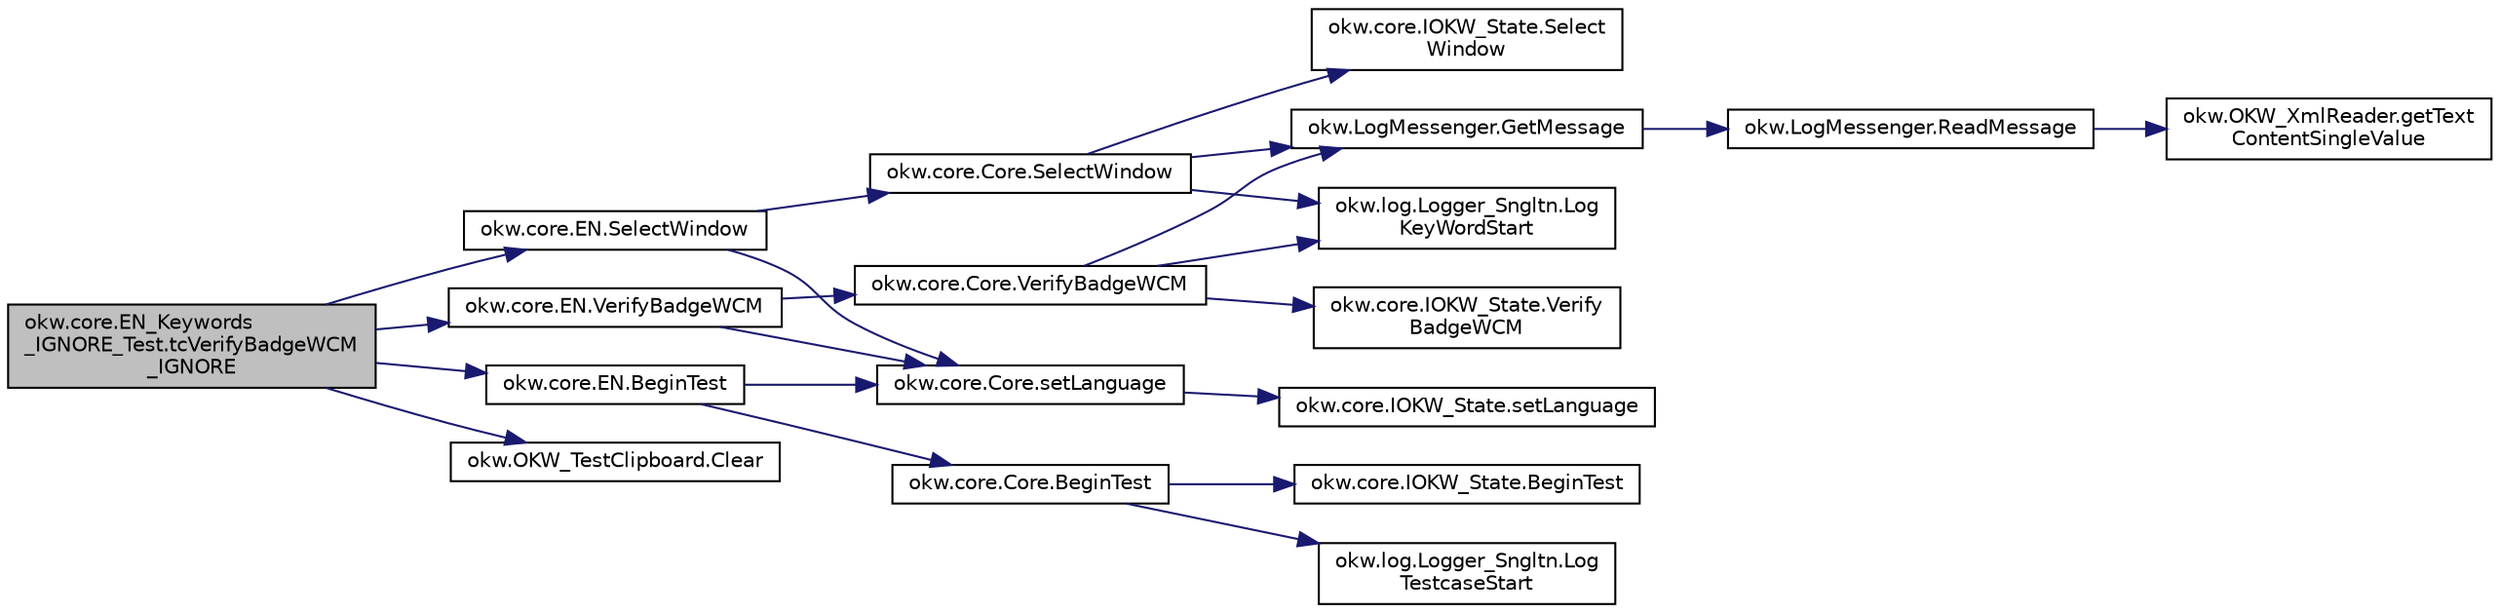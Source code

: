 digraph "okw.core.EN_Keywords_IGNORE_Test.tcVerifyBadgeWCM_IGNORE"
{
 // INTERACTIVE_SVG=YES
 // LATEX_PDF_SIZE
  edge [fontname="Helvetica",fontsize="10",labelfontname="Helvetica",labelfontsize="10"];
  node [fontname="Helvetica",fontsize="10",shape=record];
  rankdir="LR";
  Node506 [label="okw.core.EN_Keywords\l_IGNORE_Test.tcVerifyBadgeWCM\l_IGNORE",height=0.2,width=0.4,color="black", fillcolor="grey75", style="filled", fontcolor="black",tooltip=" "];
  Node506 -> Node507 [color="midnightblue",fontsize="10",style="solid",fontname="Helvetica"];
  Node507 [label="okw.core.EN.BeginTest",height=0.2,width=0.4,color="black", fillcolor="white", style="filled",URL="$classokw_1_1core_1_1_e_n.html#aef613b0a3e6bb8a9623984db145cae69",tooltip="Markiert den Anfang eines neuen Testfalls."];
  Node507 -> Node508 [color="midnightblue",fontsize="10",style="solid",fontname="Helvetica"];
  Node508 [label="okw.core.Core.setLanguage",height=0.2,width=0.4,color="black", fillcolor="white", style="filled",URL="$classokw_1_1core_1_1_core.html#ab4e0f723d27cb11c944ec4c82c426100",tooltip="Setzt die Sprache auf den gegebenen wert Language."];
  Node508 -> Node509 [color="midnightblue",fontsize="10",style="solid",fontname="Helvetica"];
  Node509 [label="okw.core.IOKW_State.setLanguage",height=0.2,width=0.4,color="black", fillcolor="white", style="filled",URL="$interfaceokw_1_1core_1_1_i_o_k_w___state.html#a866baa0bde08a47418f54d63bdb56097",tooltip="Interne Methode zum setzen der Sprache für die sprachabhängigen Ausgaben der Dokumentation (Log)."];
  Node507 -> Node510 [color="midnightblue",fontsize="10",style="solid",fontname="Helvetica"];
  Node510 [label="okw.core.Core.BeginTest",height=0.2,width=0.4,color="black", fillcolor="white", style="filled",URL="$classokw_1_1core_1_1_core.html#acfefe92468c9eb9e951846372726c4d8",tooltip="Markiert den Anfang eines neuen Testfalls."];
  Node510 -> Node511 [color="midnightblue",fontsize="10",style="solid",fontname="Helvetica"];
  Node511 [label="okw.log.Logger_Sngltn.Log\lTestcaseStart",height=0.2,width=0.4,color="black", fillcolor="white", style="filled",URL="$classokw_1_1log_1_1_logger___sngltn.html#a60f4ad59db847ae61df928f9920f3deb",tooltip="Ausgabe des Testfalls."];
  Node510 -> Node512 [color="midnightblue",fontsize="10",style="solid",fontname="Helvetica"];
  Node512 [label="okw.core.IOKW_State.BeginTest",height=0.2,width=0.4,color="black", fillcolor="white", style="filled",URL="$interfaceokw_1_1core_1_1_i_o_k_w___state.html#ae5480ddb1fc37eade5d899d335bc4b13",tooltip="Markiert den Anfang eines neuen Testfalls."];
  Node506 -> Node513 [color="midnightblue",fontsize="10",style="solid",fontname="Helvetica"];
  Node513 [label="okw.core.EN.SelectWindow",height=0.2,width=0.4,color="black", fillcolor="white", style="filled",URL="$classokw_1_1core_1_1_e_n.html#a2b61c2b39a9cfdbdfd25fe0e3d43785b",tooltip="Setzt den Kontext auf das gegebene Fenster."];
  Node513 -> Node508 [color="midnightblue",fontsize="10",style="solid",fontname="Helvetica"];
  Node513 -> Node514 [color="midnightblue",fontsize="10",style="solid",fontname="Helvetica"];
  Node514 [label="okw.core.Core.SelectWindow",height=0.2,width=0.4,color="black", fillcolor="white", style="filled",URL="$classokw_1_1core_1_1_core.html#a6a68660eb5e34965522896e2a5c48314",tooltip="Setzt den Kontext auf das gegebene Fenster."];
  Node514 -> Node515 [color="midnightblue",fontsize="10",style="solid",fontname="Helvetica"];
  Node515 [label="okw.log.Logger_Sngltn.Log\lKeyWordStart",height=0.2,width=0.4,color="black", fillcolor="white", style="filled",URL="$classokw_1_1log_1_1_logger___sngltn.html#a70ec25e200e00ecefc544e8fd371d2ef",tooltip="Ausgabe eines Schlüsselwortes."];
  Node514 -> Node516 [color="midnightblue",fontsize="10",style="solid",fontname="Helvetica"];
  Node516 [label="okw.LogMessenger.GetMessage",height=0.2,width=0.4,color="black", fillcolor="white", style="filled",URL="$classokw_1_1_log_messenger.html#af225d1f037d47b3b085175c09d78bdd2",tooltip="Holt die Log-Meldung für MethodeNmae/Textkey ohne weitere Parameter."];
  Node516 -> Node517 [color="midnightblue",fontsize="10",style="solid",fontname="Helvetica"];
  Node517 [label="okw.LogMessenger.ReadMessage",height=0.2,width=0.4,color="black", fillcolor="white", style="filled",URL="$classokw_1_1_log_messenger.html#a530cd6ab82ec82a04206a2e976ec06e3",tooltip="Interne Kernfunktion holt die Log-Meldung mit Platzhaltern aus der XML-Datei."];
  Node517 -> Node518 [color="midnightblue",fontsize="10",style="solid",fontname="Helvetica"];
  Node518 [label="okw.OKW_XmlReader.getText\lContentSingleValue",height=0.2,width=0.4,color="black", fillcolor="white", style="filled",URL="$classokw_1_1_o_k_w___xml_reader.html#ab920b5335a2e1429c14cc5f8e79f39eb",tooltip="Lies den TextContent eines Tag."];
  Node514 -> Node519 [color="midnightblue",fontsize="10",style="solid",fontname="Helvetica"];
  Node519 [label="okw.core.IOKW_State.Select\lWindow",height=0.2,width=0.4,color="black", fillcolor="white", style="filled",URL="$interfaceokw_1_1core_1_1_i_o_k_w___state.html#ad4fc9610ed5b1176590a45b55e6ac7f0",tooltip="Setzt den Kontext auf das gegebene Fenster."];
  Node506 -> Node520 [color="midnightblue",fontsize="10",style="solid",fontname="Helvetica"];
  Node520 [label="okw.OKW_TestClipboard.Clear",height=0.2,width=0.4,color="black", fillcolor="white", style="filled",URL="$classokw_1_1_o_k_w___test_clipboard.html#a3d244f76e3d56d57e9b4b96378f9b293",tooltip="Resets all ClipBoard-Memmber to empty String = \"\" ."];
  Node506 -> Node521 [color="midnightblue",fontsize="10",style="solid",fontname="Helvetica"];
  Node521 [label="okw.core.EN.VerifyBadgeWCM",height=0.2,width=0.4,color="black", fillcolor="white", style="filled",URL="$classokw_1_1core_1_1_e_n.html#a4dbc16f7a4df3e81e1570ecbfd39fe3c",tooltip="Überprüft den Badge des Objektes ."];
  Node521 -> Node508 [color="midnightblue",fontsize="10",style="solid",fontname="Helvetica"];
  Node521 -> Node522 [color="midnightblue",fontsize="10",style="solid",fontname="Helvetica"];
  Node522 [label="okw.core.Core.VerifyBadgeWCM",height=0.2,width=0.4,color="black", fillcolor="white", style="filled",URL="$classokw_1_1core_1_1_core.html#a12b2ff6667d864d7e2f831983f388b8c",tooltip="Überprüft den Badge des Objektes ."];
  Node522 -> Node515 [color="midnightblue",fontsize="10",style="solid",fontname="Helvetica"];
  Node522 -> Node516 [color="midnightblue",fontsize="10",style="solid",fontname="Helvetica"];
  Node522 -> Node523 [color="midnightblue",fontsize="10",style="solid",fontname="Helvetica"];
  Node523 [label="okw.core.IOKW_State.Verify\lBadgeWCM",height=0.2,width=0.4,color="black", fillcolor="white", style="filled",URL="$interfaceokw_1_1core_1_1_i_o_k_w___state.html#a026455cbc85d02d4b5eec412447c74ce",tooltip="Überprüft den Badge des Objektes ."];
}
